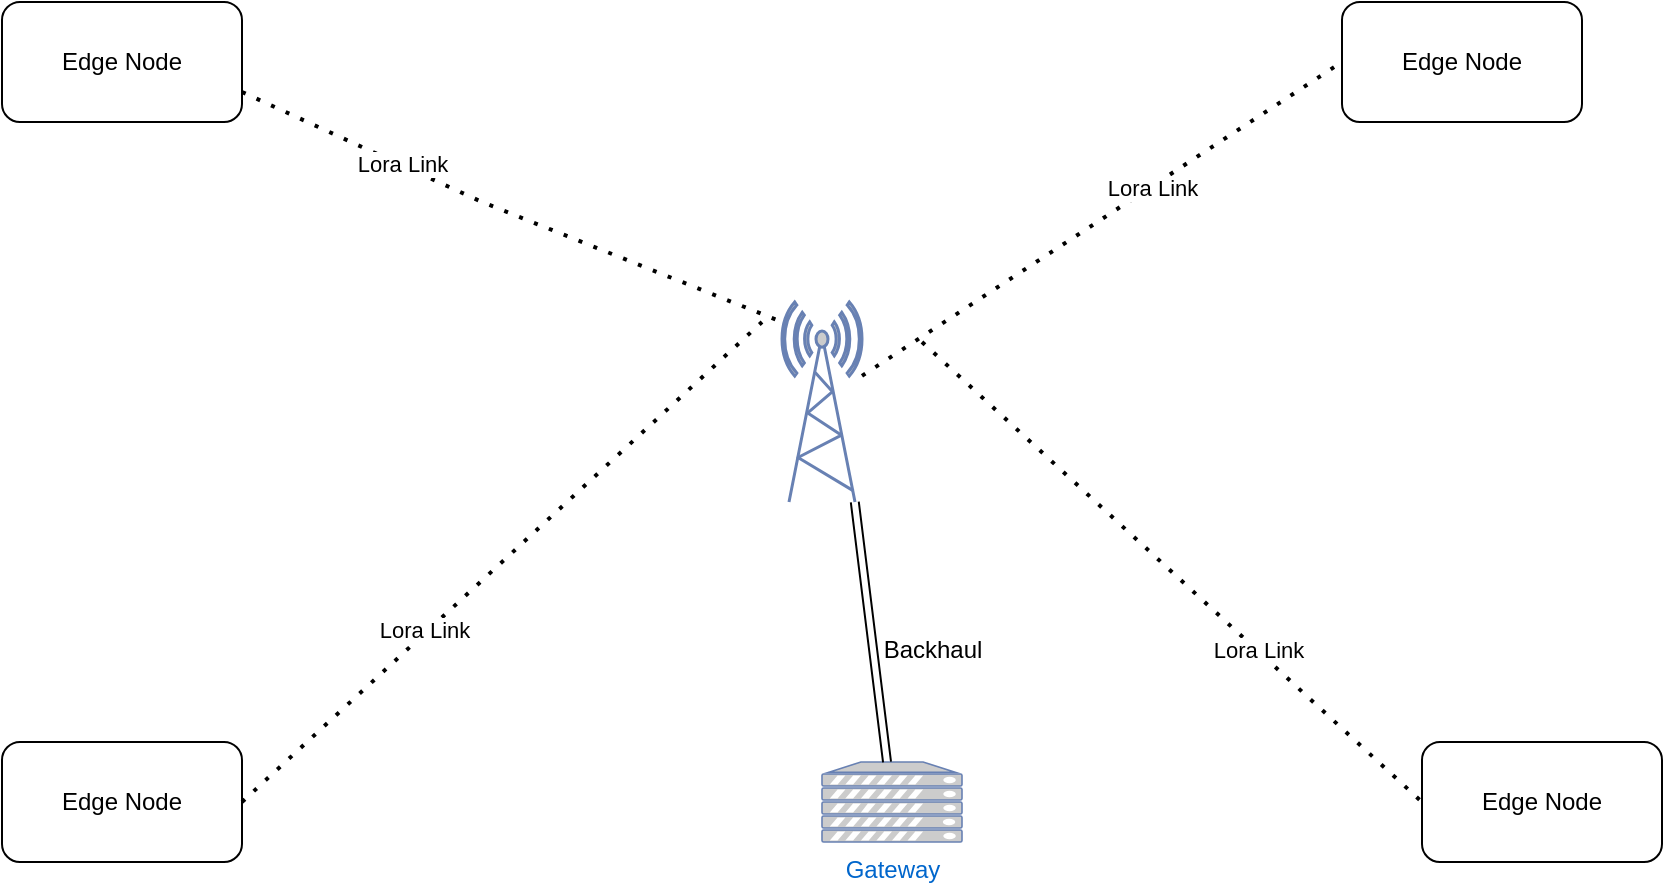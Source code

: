<mxfile version="17.4.2" type="device"><diagram id="8Apaip2Iyi8KGDJxw2r_" name="Page-1"><mxGraphModel dx="1278" dy="652" grid="1" gridSize="10" guides="1" tooltips="1" connect="1" arrows="1" fold="1" page="1" pageScale="1" pageWidth="850" pageHeight="1100" math="0" shadow="0"><root><mxCell id="0"/><mxCell id="1" parent="0"/><mxCell id="9b2cmqQ7Q7OhID0GQpQ8-1" value="Edge Node" style="rounded=1;whiteSpace=wrap;html=1;" parent="1" vertex="1"><mxGeometry x="10" y="130" width="120" height="60" as="geometry"/></mxCell><mxCell id="9b2cmqQ7Q7OhID0GQpQ8-2" value="" style="endArrow=none;dashed=1;html=1;dashPattern=1 3;strokeWidth=2;rounded=0;exitX=1;exitY=0.75;exitDx=0;exitDy=0;entryX=0;entryY=0.1;entryDx=0;entryDy=0;entryPerimeter=0;" parent="1" source="9b2cmqQ7Q7OhID0GQpQ8-1" target="9b2cmqQ7Q7OhID0GQpQ8-9" edge="1"><mxGeometry width="50" height="50" relative="1" as="geometry"><mxPoint x="400" y="360" as="sourcePoint"/><mxPoint x="300" y="240" as="targetPoint"/><Array as="points"><mxPoint x="250" y="230"/></Array></mxGeometry></mxCell><mxCell id="FO-b26rxGMj6z-xTA0cj-5" value="Lora Link" style="edgeLabel;html=1;align=center;verticalAlign=middle;resizable=0;points=[];" parent="9b2cmqQ7Q7OhID0GQpQ8-2" vertex="1" connectable="0"><mxGeometry x="-0.275" y="10" relative="1" as="geometry"><mxPoint x="-21" as="offset"/></mxGeometry></mxCell><mxCell id="9b2cmqQ7Q7OhID0GQpQ8-3" value="Edge Node" style="rounded=1;whiteSpace=wrap;html=1;" parent="1" vertex="1"><mxGeometry x="10" y="500" width="120" height="60" as="geometry"/></mxCell><mxCell id="9b2cmqQ7Q7OhID0GQpQ8-4" value="" style="endArrow=none;dashed=1;html=1;dashPattern=1 3;strokeWidth=2;rounded=0;exitX=1;exitY=0.5;exitDx=0;exitDy=0;" parent="1" source="9b2cmqQ7Q7OhID0GQpQ8-3" edge="1"><mxGeometry width="50" height="50" relative="1" as="geometry"><mxPoint x="410" y="640" as="sourcePoint"/><mxPoint x="390" y="290" as="targetPoint"/><Array as="points"/></mxGeometry></mxCell><mxCell id="9b2cmqQ7Q7OhID0GQpQ8-5" value="Edge Node" style="rounded=1;whiteSpace=wrap;html=1;" parent="1" vertex="1"><mxGeometry x="680" y="130" width="120" height="60" as="geometry"/></mxCell><mxCell id="9b2cmqQ7Q7OhID0GQpQ8-8" value="Edge Node" style="rounded=1;whiteSpace=wrap;html=1;" parent="1" vertex="1"><mxGeometry x="720" y="500" width="120" height="60" as="geometry"/></mxCell><mxCell id="9b2cmqQ7Q7OhID0GQpQ8-9" value="" style="fontColor=#0066CC;verticalAlign=top;verticalLabelPosition=bottom;labelPosition=center;align=center;html=1;outlineConnect=0;fillColor=#CCCCCC;strokeColor=#6881B3;gradientColor=none;gradientDirection=north;strokeWidth=2;shape=mxgraph.networks.radio_tower;" parent="1" vertex="1"><mxGeometry x="400" y="280" width="40" height="100" as="geometry"/></mxCell><mxCell id="9b2cmqQ7Q7OhID0GQpQ8-10" value="" style="endArrow=none;dashed=1;html=1;dashPattern=1 3;strokeWidth=2;rounded=0;entryX=0;entryY=0.5;entryDx=0;entryDy=0;" parent="1" source="9b2cmqQ7Q7OhID0GQpQ8-9" target="9b2cmqQ7Q7OhID0GQpQ8-5" edge="1"><mxGeometry width="50" height="50" relative="1" as="geometry"><mxPoint x="460" y="280" as="sourcePoint"/><mxPoint x="639" y="300" as="targetPoint"/><Array as="points"/></mxGeometry></mxCell><mxCell id="9b2cmqQ7Q7OhID0GQpQ8-11" value="" style="endArrow=none;dashed=1;html=1;dashPattern=1 3;strokeWidth=2;rounded=0;entryX=0;entryY=0.5;entryDx=0;entryDy=0;" parent="1" target="9b2cmqQ7Q7OhID0GQpQ8-8" edge="1"><mxGeometry width="50" height="50" relative="1" as="geometry"><mxPoint x="470" y="300" as="sourcePoint"/><mxPoint x="700" y="410" as="targetPoint"/><Array as="points"/></mxGeometry></mxCell><mxCell id="9b2cmqQ7Q7OhID0GQpQ8-12" style="edgeStyle=orthogonalEdgeStyle;rounded=0;orthogonalLoop=1;jettySize=auto;html=1;exitX=0.5;exitY=1;exitDx=0;exitDy=0;exitPerimeter=0;" parent="1" source="9b2cmqQ7Q7OhID0GQpQ8-9" target="9b2cmqQ7Q7OhID0GQpQ8-9" edge="1"><mxGeometry relative="1" as="geometry"/></mxCell><mxCell id="FO-b26rxGMj6z-xTA0cj-2" value="Gateway" style="fontColor=#0066CC;verticalAlign=top;verticalLabelPosition=bottom;labelPosition=center;align=center;html=1;outlineConnect=0;fillColor=#CCCCCC;strokeColor=#6881B3;gradientColor=none;gradientDirection=north;strokeWidth=2;shape=mxgraph.networks.server;" parent="1" vertex="1"><mxGeometry x="420" y="510" width="70" height="40" as="geometry"/></mxCell><mxCell id="FO-b26rxGMj6z-xTA0cj-4" value="" style="shape=link;html=1;rounded=0;exitX=0.91;exitY=1;exitDx=0;exitDy=0;exitPerimeter=0;" parent="1" source="9b2cmqQ7Q7OhID0GQpQ8-9" target="FO-b26rxGMj6z-xTA0cj-2" edge="1"><mxGeometry width="100" relative="1" as="geometry"><mxPoint x="425" y="380" as="sourcePoint"/><mxPoint x="525" y="380" as="targetPoint"/></mxGeometry></mxCell><mxCell id="FO-b26rxGMj6z-xTA0cj-6" value="Lora Link" style="edgeLabel;html=1;align=center;verticalAlign=middle;resizable=0;points=[];" parent="1" vertex="1" connectable="0"><mxGeometry x="220.527" y="444.075" as="geometry"/></mxCell><mxCell id="FO-b26rxGMj6z-xTA0cj-7" value="Lora Link" style="edgeLabel;html=1;align=center;verticalAlign=middle;resizable=0;points=[];" parent="1" vertex="1" connectable="0"><mxGeometry x="637.527" y="454.075" as="geometry"/></mxCell><mxCell id="FO-b26rxGMj6z-xTA0cj-8" value="Lora Link" style="edgeLabel;html=1;align=center;verticalAlign=middle;resizable=0;points=[];" parent="1" vertex="1" connectable="0"><mxGeometry x="584.527" y="223.075" as="geometry"/></mxCell><mxCell id="FO-b26rxGMj6z-xTA0cj-10" value="Backhaul" style="text;html=1;align=center;verticalAlign=middle;resizable=0;points=[];autosize=1;strokeColor=none;fillColor=none;" parent="1" vertex="1"><mxGeometry x="440" y="444.07" width="70" height="20" as="geometry"/></mxCell></root></mxGraphModel></diagram></mxfile>